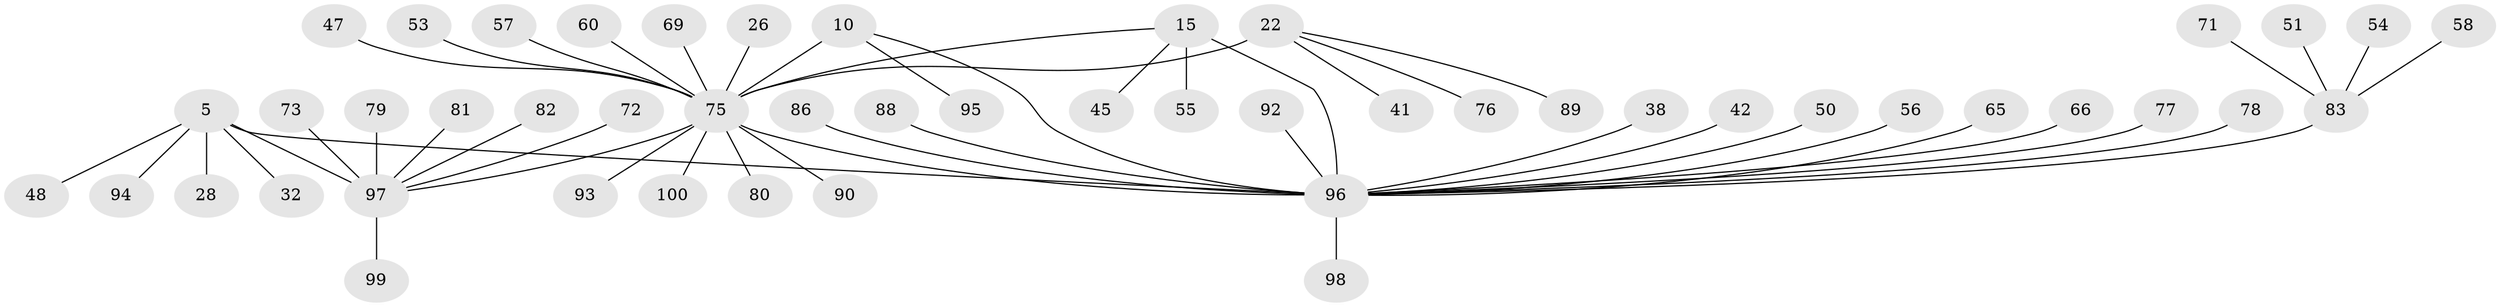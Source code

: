 // original degree distribution, {9: 0.04, 5: 0.05, 12: 0.01, 7: 0.08, 4: 0.03, 6: 0.02, 15: 0.01, 8: 0.04, 1: 0.58, 2: 0.12, 3: 0.02}
// Generated by graph-tools (version 1.1) at 2025/59/03/04/25 21:59:08]
// undirected, 50 vertices, 52 edges
graph export_dot {
graph [start="1"]
  node [color=gray90,style=filled];
  5 [super="+4"];
  10 [super="+7"];
  15 [super="+11"];
  22 [super="+21"];
  26;
  28;
  32;
  38;
  41;
  42;
  45;
  47;
  48;
  50;
  51;
  53;
  54;
  55;
  56;
  57;
  58;
  60 [super="+30"];
  65;
  66;
  69;
  71;
  72;
  73;
  75 [super="+33+52+9+25"];
  76;
  77;
  78;
  79;
  80;
  81;
  82;
  83 [super="+61+17"];
  86 [super="+62"];
  88;
  89;
  90;
  92;
  93 [super="+85+87"];
  94;
  95;
  96 [super="+74+12+31+39+84+40+46+14+91+67+35+36"];
  97 [super="+49+63+70"];
  98;
  99;
  100 [super="+27"];
  5 -- 32;
  5 -- 94;
  5 -- 48;
  5 -- 28;
  5 -- 96 [weight=2];
  5 -- 97 [weight=6];
  10 -- 95;
  10 -- 96;
  10 -- 75 [weight=6];
  15 -- 55;
  15 -- 45;
  15 -- 75;
  15 -- 96 [weight=6];
  22 -- 76;
  22 -- 89;
  22 -- 41;
  22 -- 75 [weight=7];
  26 -- 75;
  38 -- 96;
  42 -- 96;
  47 -- 75;
  50 -- 96;
  51 -- 83;
  53 -- 75;
  54 -- 83;
  56 -- 96;
  57 -- 75;
  58 -- 83;
  60 -- 75;
  65 -- 96;
  66 -- 96;
  69 -- 75;
  71 -- 83;
  72 -- 97;
  73 -- 97;
  75 -- 96 [weight=7];
  75 -- 97 [weight=4];
  75 -- 80;
  75 -- 93;
  75 -- 100;
  75 -- 90;
  77 -- 96;
  78 -- 96;
  79 -- 97;
  81 -- 97;
  82 -- 97;
  83 -- 96 [weight=6];
  86 -- 96;
  88 -- 96;
  92 -- 96;
  96 -- 98;
  97 -- 99;
}
